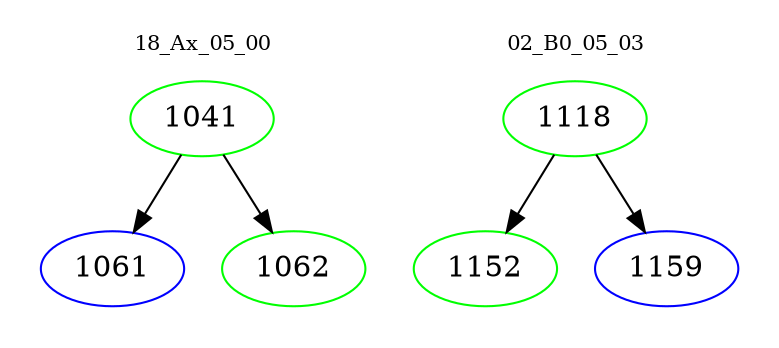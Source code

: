 digraph{
subgraph cluster_0 {
color = white
label = "18_Ax_05_00";
fontsize=10;
T0_1041 [label="1041", color="green"]
T0_1041 -> T0_1061 [color="black"]
T0_1061 [label="1061", color="blue"]
T0_1041 -> T0_1062 [color="black"]
T0_1062 [label="1062", color="green"]
}
subgraph cluster_1 {
color = white
label = "02_B0_05_03";
fontsize=10;
T1_1118 [label="1118", color="green"]
T1_1118 -> T1_1152 [color="black"]
T1_1152 [label="1152", color="green"]
T1_1118 -> T1_1159 [color="black"]
T1_1159 [label="1159", color="blue"]
}
}
